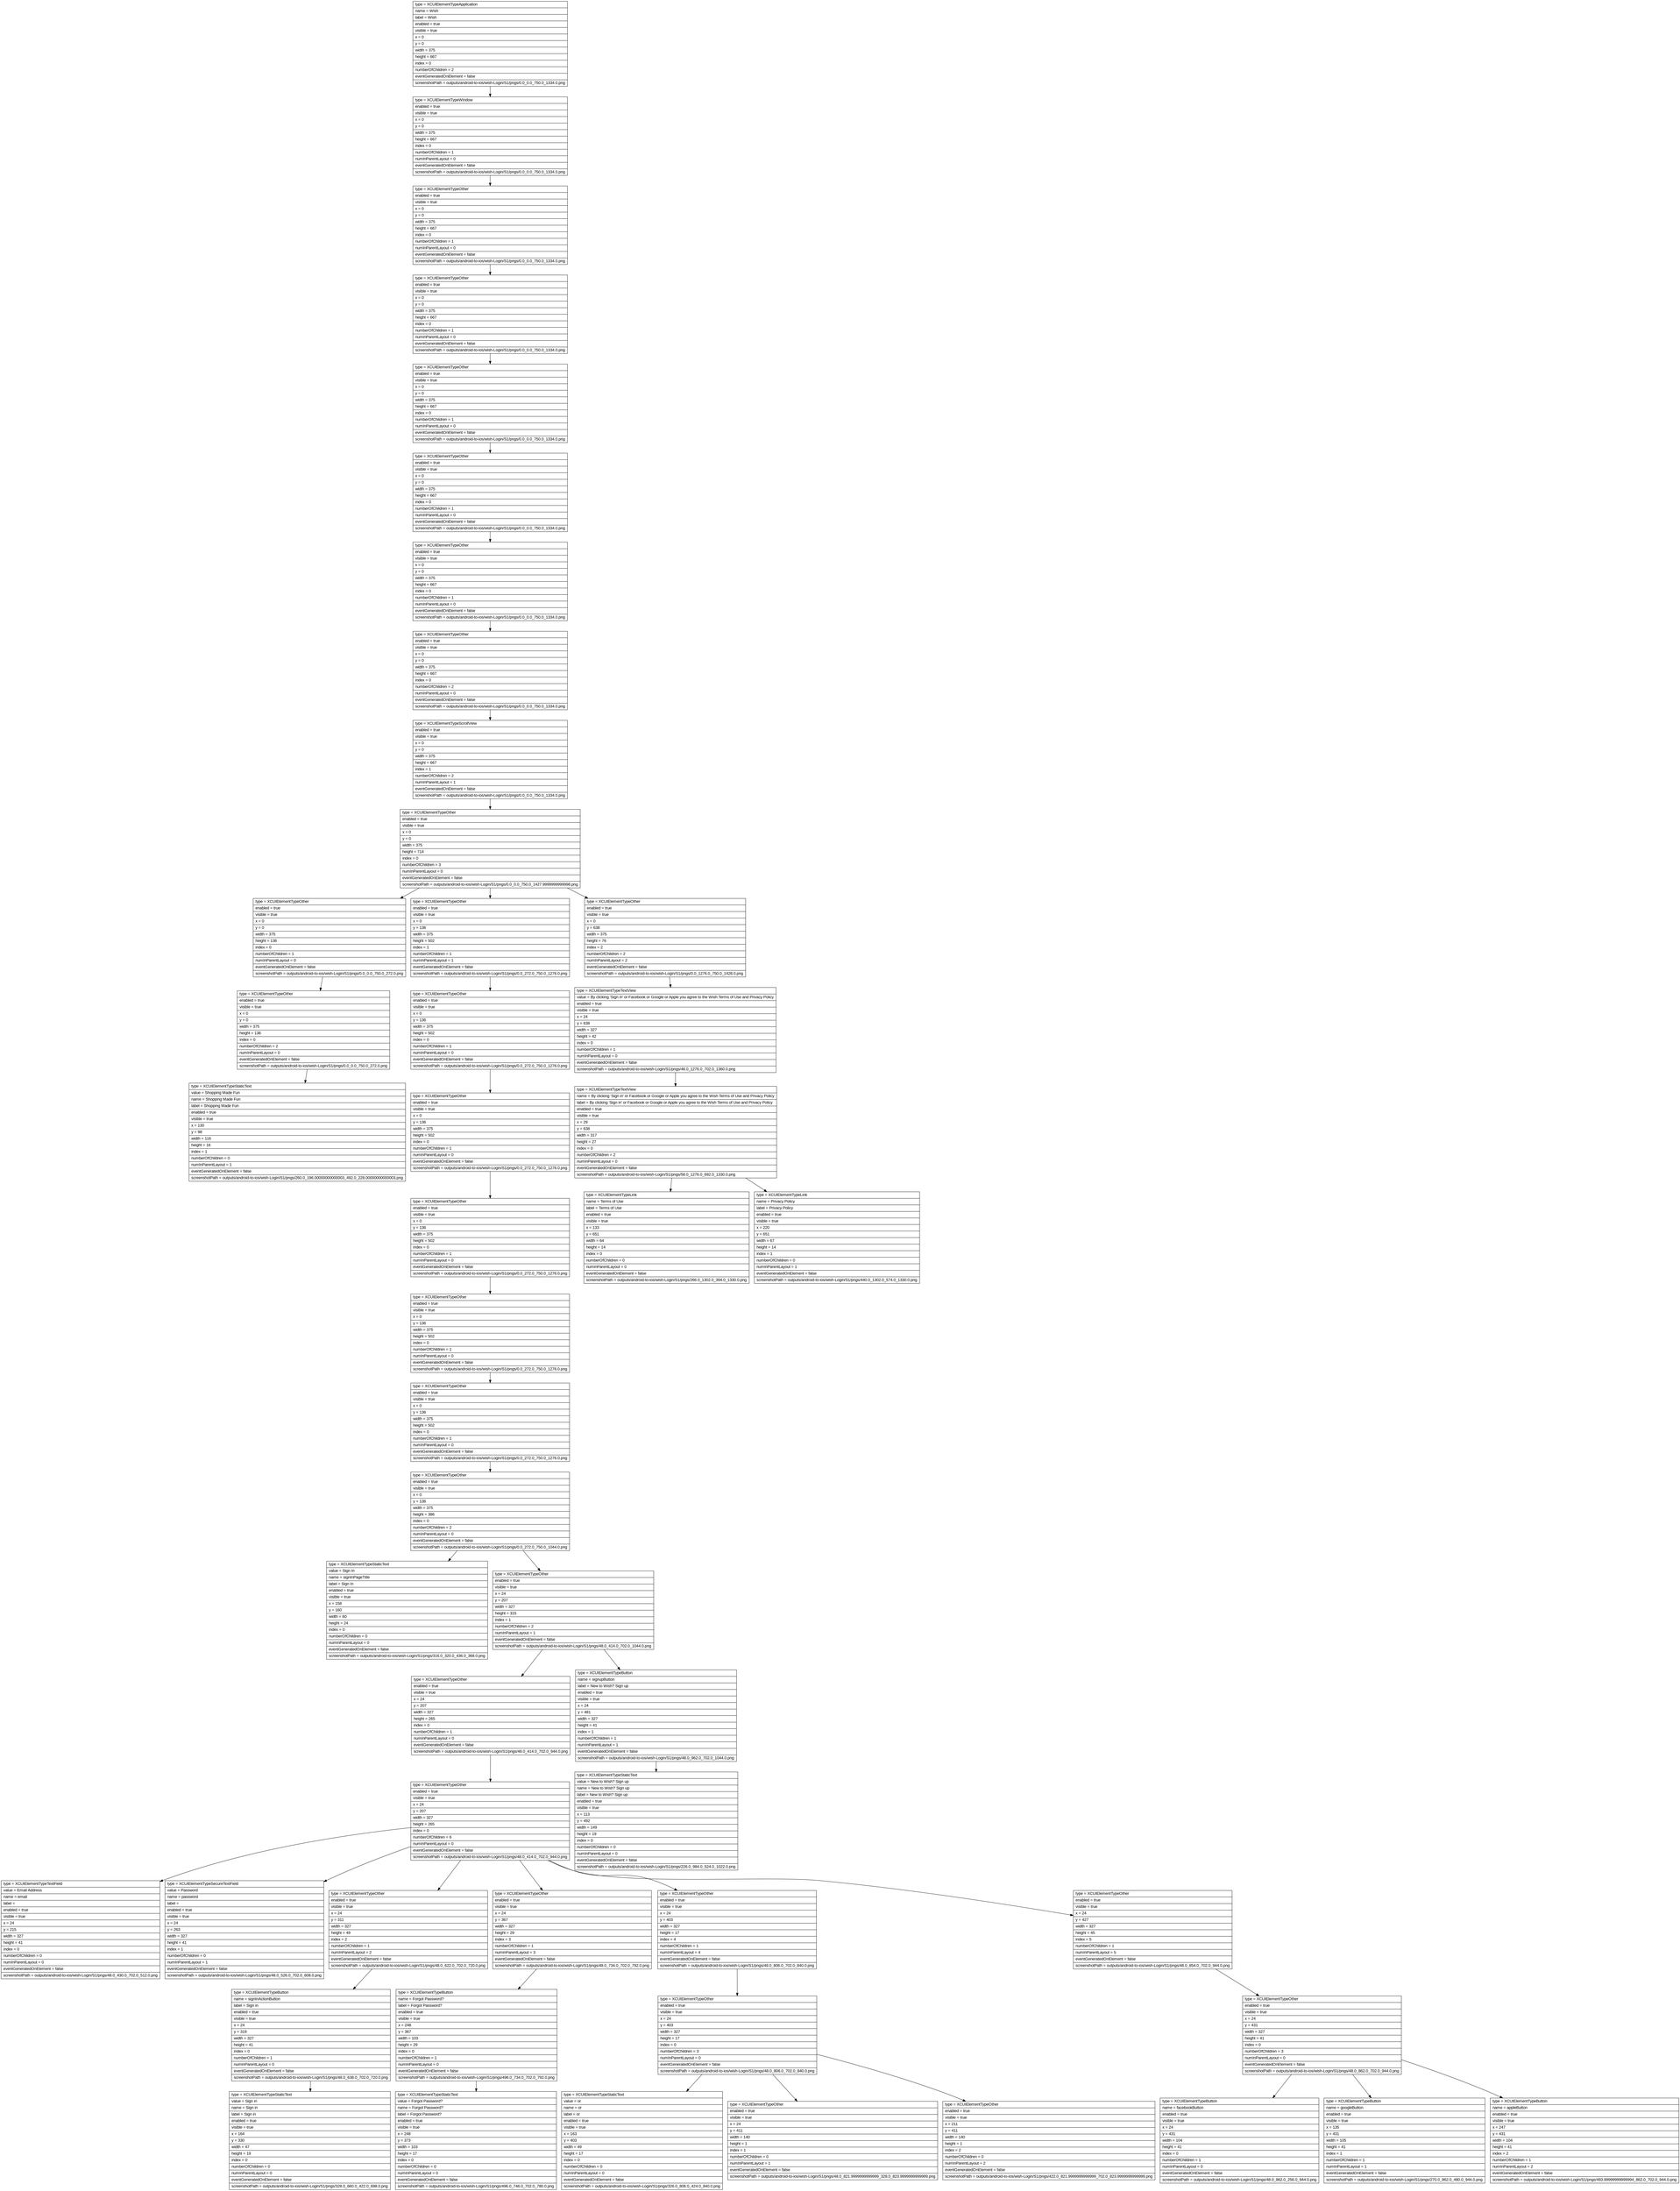 digraph Layout {

	node [shape=record fontname=Arial];

	0	[label="{type = XCUIElementTypeApplication\l|name = Wish\l|label = Wish\l|enabled = true\l|visible = true\l|x = 0\l|y = 0\l|width = 375\l|height = 667\l|index = 0\l|numberOfChildren = 2\l|eventGeneratedOnElement = false \l|screenshotPath = outputs/android-to-ios/wish-Login/S1/pngs/0.0_0.0_750.0_1334.0.png\l}"]
	1	[label="{type = XCUIElementTypeWindow\l|enabled = true\l|visible = true\l|x = 0\l|y = 0\l|width = 375\l|height = 667\l|index = 0\l|numberOfChildren = 1\l|numInParentLayout = 0\l|eventGeneratedOnElement = false \l|screenshotPath = outputs/android-to-ios/wish-Login/S1/pngs/0.0_0.0_750.0_1334.0.png\l}"]
	2	[label="{type = XCUIElementTypeOther\l|enabled = true\l|visible = true\l|x = 0\l|y = 0\l|width = 375\l|height = 667\l|index = 0\l|numberOfChildren = 1\l|numInParentLayout = 0\l|eventGeneratedOnElement = false \l|screenshotPath = outputs/android-to-ios/wish-Login/S1/pngs/0.0_0.0_750.0_1334.0.png\l}"]
	3	[label="{type = XCUIElementTypeOther\l|enabled = true\l|visible = true\l|x = 0\l|y = 0\l|width = 375\l|height = 667\l|index = 0\l|numberOfChildren = 1\l|numInParentLayout = 0\l|eventGeneratedOnElement = false \l|screenshotPath = outputs/android-to-ios/wish-Login/S1/pngs/0.0_0.0_750.0_1334.0.png\l}"]
	4	[label="{type = XCUIElementTypeOther\l|enabled = true\l|visible = true\l|x = 0\l|y = 0\l|width = 375\l|height = 667\l|index = 0\l|numberOfChildren = 1\l|numInParentLayout = 0\l|eventGeneratedOnElement = false \l|screenshotPath = outputs/android-to-ios/wish-Login/S1/pngs/0.0_0.0_750.0_1334.0.png\l}"]
	5	[label="{type = XCUIElementTypeOther\l|enabled = true\l|visible = true\l|x = 0\l|y = 0\l|width = 375\l|height = 667\l|index = 0\l|numberOfChildren = 1\l|numInParentLayout = 0\l|eventGeneratedOnElement = false \l|screenshotPath = outputs/android-to-ios/wish-Login/S1/pngs/0.0_0.0_750.0_1334.0.png\l}"]
	6	[label="{type = XCUIElementTypeOther\l|enabled = true\l|visible = true\l|x = 0\l|y = 0\l|width = 375\l|height = 667\l|index = 0\l|numberOfChildren = 1\l|numInParentLayout = 0\l|eventGeneratedOnElement = false \l|screenshotPath = outputs/android-to-ios/wish-Login/S1/pngs/0.0_0.0_750.0_1334.0.png\l}"]
	7	[label="{type = XCUIElementTypeOther\l|enabled = true\l|visible = true\l|x = 0\l|y = 0\l|width = 375\l|height = 667\l|index = 0\l|numberOfChildren = 2\l|numInParentLayout = 0\l|eventGeneratedOnElement = false \l|screenshotPath = outputs/android-to-ios/wish-Login/S1/pngs/0.0_0.0_750.0_1334.0.png\l}"]
	8	[label="{type = XCUIElementTypeScrollView\l|enabled = true\l|visible = true\l|x = 0\l|y = 0\l|width = 375\l|height = 667\l|index = 1\l|numberOfChildren = 2\l|numInParentLayout = 1\l|eventGeneratedOnElement = false \l|screenshotPath = outputs/android-to-ios/wish-Login/S1/pngs/0.0_0.0_750.0_1334.0.png\l}"]
	9	[label="{type = XCUIElementTypeOther\l|enabled = true\l|visible = true\l|x = 0\l|y = 0\l|width = 375\l|height = 714\l|index = 0\l|numberOfChildren = 3\l|numInParentLayout = 0\l|eventGeneratedOnElement = false \l|screenshotPath = outputs/android-to-ios/wish-Login/S1/pngs/0.0_0.0_750.0_1427.9999999999998.png\l}"]
	10	[label="{type = XCUIElementTypeOther\l|enabled = true\l|visible = true\l|x = 0\l|y = 0\l|width = 375\l|height = 136\l|index = 0\l|numberOfChildren = 1\l|numInParentLayout = 0\l|eventGeneratedOnElement = false \l|screenshotPath = outputs/android-to-ios/wish-Login/S1/pngs/0.0_0.0_750.0_272.0.png\l}"]
	11	[label="{type = XCUIElementTypeOther\l|enabled = true\l|visible = true\l|x = 0\l|y = 136\l|width = 375\l|height = 502\l|index = 1\l|numberOfChildren = 1\l|numInParentLayout = 1\l|eventGeneratedOnElement = false \l|screenshotPath = outputs/android-to-ios/wish-Login/S1/pngs/0.0_272.0_750.0_1276.0.png\l}"]
	12	[label="{type = XCUIElementTypeOther\l|enabled = true\l|visible = true\l|x = 0\l|y = 638\l|width = 375\l|height = 76\l|index = 2\l|numberOfChildren = 2\l|numInParentLayout = 2\l|eventGeneratedOnElement = false \l|screenshotPath = outputs/android-to-ios/wish-Login/S1/pngs/0.0_1276.0_750.0_1428.0.png\l}"]
	13	[label="{type = XCUIElementTypeOther\l|enabled = true\l|visible = true\l|x = 0\l|y = 0\l|width = 375\l|height = 136\l|index = 0\l|numberOfChildren = 2\l|numInParentLayout = 0\l|eventGeneratedOnElement = false \l|screenshotPath = outputs/android-to-ios/wish-Login/S1/pngs/0.0_0.0_750.0_272.0.png\l}"]
	14	[label="{type = XCUIElementTypeOther\l|enabled = true\l|visible = true\l|x = 0\l|y = 136\l|width = 375\l|height = 502\l|index = 0\l|numberOfChildren = 1\l|numInParentLayout = 0\l|eventGeneratedOnElement = false \l|screenshotPath = outputs/android-to-ios/wish-Login/S1/pngs/0.0_272.0_750.0_1276.0.png\l}"]
	15	[label="{type = XCUIElementTypeTextView\l|value = By clicking ‘Sign in’ or Facebook or Google or Apple you agree to the Wish Terms of Use and Privacy Policy\l|enabled = true\l|visible = true\l|x = 24\l|y = 638\l|width = 327\l|height = 42\l|index = 0\l|numberOfChildren = 1\l|numInParentLayout = 0\l|eventGeneratedOnElement = false \l|screenshotPath = outputs/android-to-ios/wish-Login/S1/pngs/48.0_1276.0_702.0_1360.0.png\l}"]
	16	[label="{type = XCUIElementTypeStaticText\l|value = Shopping Made Fun\l|name = Shopping Made Fun\l|label = Shopping Made Fun\l|enabled = true\l|visible = true\l|x = 130\l|y = 98\l|width = 116\l|height = 16\l|index = 1\l|numberOfChildren = 0\l|numInParentLayout = 1\l|eventGeneratedOnElement = false \l|screenshotPath = outputs/android-to-ios/wish-Login/S1/pngs/260.0_196.00000000000003_492.0_228.00000000000003.png\l}"]
	17	[label="{type = XCUIElementTypeOther\l|enabled = true\l|visible = true\l|x = 0\l|y = 136\l|width = 375\l|height = 502\l|index = 0\l|numberOfChildren = 1\l|numInParentLayout = 0\l|eventGeneratedOnElement = false \l|screenshotPath = outputs/android-to-ios/wish-Login/S1/pngs/0.0_272.0_750.0_1276.0.png\l}"]
	18	[label="{type = XCUIElementTypeTextView\l|name = By clicking ‘Sign in’ or Facebook or Google or Apple you agree to the Wish Terms of Use and Privacy Policy\l|label = By clicking ‘Sign in’ or Facebook or Google or Apple you agree to the Wish Terms of Use and Privacy Policy\l|enabled = true\l|visible = true\l|x = 29\l|y = 638\l|width = 317\l|height = 27\l|index = 0\l|numberOfChildren = 2\l|numInParentLayout = 0\l|eventGeneratedOnElement = false \l|screenshotPath = outputs/android-to-ios/wish-Login/S1/pngs/58.0_1276.0_692.0_1330.0.png\l}"]
	19	[label="{type = XCUIElementTypeOther\l|enabled = true\l|visible = true\l|x = 0\l|y = 136\l|width = 375\l|height = 502\l|index = 0\l|numberOfChildren = 1\l|numInParentLayout = 0\l|eventGeneratedOnElement = false \l|screenshotPath = outputs/android-to-ios/wish-Login/S1/pngs/0.0_272.0_750.0_1276.0.png\l}"]
	20	[label="{type = XCUIElementTypeLink\l|name = Terms of Use\l|label = Terms of Use\l|enabled = true\l|visible = true\l|x = 133\l|y = 651\l|width = 64\l|height = 14\l|index = 0\l|numberOfChildren = 0\l|numInParentLayout = 0\l|eventGeneratedOnElement = false \l|screenshotPath = outputs/android-to-ios/wish-Login/S1/pngs/266.0_1302.0_394.0_1330.0.png\l}"]
	21	[label="{type = XCUIElementTypeLink\l|name = Privacy Policy\l|label = Privacy Policy\l|enabled = true\l|visible = true\l|x = 220\l|y = 651\l|width = 67\l|height = 14\l|index = 1\l|numberOfChildren = 0\l|numInParentLayout = 1\l|eventGeneratedOnElement = false \l|screenshotPath = outputs/android-to-ios/wish-Login/S1/pngs/440.0_1302.0_574.0_1330.0.png\l}"]
	22	[label="{type = XCUIElementTypeOther\l|enabled = true\l|visible = true\l|x = 0\l|y = 136\l|width = 375\l|height = 502\l|index = 0\l|numberOfChildren = 1\l|numInParentLayout = 0\l|eventGeneratedOnElement = false \l|screenshotPath = outputs/android-to-ios/wish-Login/S1/pngs/0.0_272.0_750.0_1276.0.png\l}"]
	23	[label="{type = XCUIElementTypeOther\l|enabled = true\l|visible = true\l|x = 0\l|y = 136\l|width = 375\l|height = 502\l|index = 0\l|numberOfChildren = 1\l|numInParentLayout = 0\l|eventGeneratedOnElement = false \l|screenshotPath = outputs/android-to-ios/wish-Login/S1/pngs/0.0_272.0_750.0_1276.0.png\l}"]
	24	[label="{type = XCUIElementTypeOther\l|enabled = true\l|visible = true\l|x = 0\l|y = 136\l|width = 375\l|height = 386\l|index = 0\l|numberOfChildren = 2\l|numInParentLayout = 0\l|eventGeneratedOnElement = false \l|screenshotPath = outputs/android-to-ios/wish-Login/S1/pngs/0.0_272.0_750.0_1044.0.png\l}"]
	25	[label="{type = XCUIElementTypeStaticText\l|value = Sign In\l|name = signInPageTitle\l|label = Sign In\l|enabled = true\l|visible = true\l|x = 158\l|y = 160\l|width = 60\l|height = 24\l|index = 0\l|numberOfChildren = 0\l|numInParentLayout = 0\l|eventGeneratedOnElement = false \l|screenshotPath = outputs/android-to-ios/wish-Login/S1/pngs/316.0_320.0_436.0_368.0.png\l}"]
	26	[label="{type = XCUIElementTypeOther\l|enabled = true\l|visible = true\l|x = 24\l|y = 207\l|width = 327\l|height = 315\l|index = 1\l|numberOfChildren = 2\l|numInParentLayout = 1\l|eventGeneratedOnElement = false \l|screenshotPath = outputs/android-to-ios/wish-Login/S1/pngs/48.0_414.0_702.0_1044.0.png\l}"]
	27	[label="{type = XCUIElementTypeOther\l|enabled = true\l|visible = true\l|x = 24\l|y = 207\l|width = 327\l|height = 265\l|index = 0\l|numberOfChildren = 1\l|numInParentLayout = 0\l|eventGeneratedOnElement = false \l|screenshotPath = outputs/android-to-ios/wish-Login/S1/pngs/48.0_414.0_702.0_944.0.png\l}"]
	28	[label="{type = XCUIElementTypeButton\l|name = signupButton\l|label = New to Wish? Sign up\l|enabled = true\l|visible = true\l|x = 24\l|y = 481\l|width = 327\l|height = 41\l|index = 1\l|numberOfChildren = 1\l|numInParentLayout = 1\l|eventGeneratedOnElement = false \l|screenshotPath = outputs/android-to-ios/wish-Login/S1/pngs/48.0_962.0_702.0_1044.0.png\l}"]
	29	[label="{type = XCUIElementTypeOther\l|enabled = true\l|visible = true\l|x = 24\l|y = 207\l|width = 327\l|height = 265\l|index = 0\l|numberOfChildren = 6\l|numInParentLayout = 0\l|eventGeneratedOnElement = false \l|screenshotPath = outputs/android-to-ios/wish-Login/S1/pngs/48.0_414.0_702.0_944.0.png\l}"]
	30	[label="{type = XCUIElementTypeStaticText\l|value = New to Wish? Sign up\l|name = New to Wish? Sign up\l|label = New to Wish? Sign up\l|enabled = true\l|visible = true\l|x = 113\l|y = 492\l|width = 149\l|height = 19\l|index = 0\l|numberOfChildren = 0\l|numInParentLayout = 0\l|eventGeneratedOnElement = false \l|screenshotPath = outputs/android-to-ios/wish-Login/S1/pngs/226.0_984.0_524.0_1022.0.png\l}"]
	31	[label="{type = XCUIElementTypeTextField\l|value = Email Address\l|name = email\l|label = \l|enabled = true\l|visible = true\l|x = 24\l|y = 215\l|width = 327\l|height = 41\l|index = 0\l|numberOfChildren = 0\l|numInParentLayout = 0\l|eventGeneratedOnElement = false \l|screenshotPath = outputs/android-to-ios/wish-Login/S1/pngs/48.0_430.0_702.0_512.0.png\l}"]
	32	[label="{type = XCUIElementTypeSecureTextField\l|value = Password\l|name = password\l|label = \l|enabled = true\l|visible = true\l|x = 24\l|y = 263\l|width = 327\l|height = 41\l|index = 1\l|numberOfChildren = 0\l|numInParentLayout = 1\l|eventGeneratedOnElement = false \l|screenshotPath = outputs/android-to-ios/wish-Login/S1/pngs/48.0_526.0_702.0_608.0.png\l}"]
	33	[label="{type = XCUIElementTypeOther\l|enabled = true\l|visible = true\l|x = 24\l|y = 311\l|width = 327\l|height = 49\l|index = 2\l|numberOfChildren = 1\l|numInParentLayout = 2\l|eventGeneratedOnElement = false \l|screenshotPath = outputs/android-to-ios/wish-Login/S1/pngs/48.0_622.0_702.0_720.0.png\l}"]
	34	[label="{type = XCUIElementTypeOther\l|enabled = true\l|visible = true\l|x = 24\l|y = 367\l|width = 327\l|height = 29\l|index = 3\l|numberOfChildren = 1\l|numInParentLayout = 3\l|eventGeneratedOnElement = false \l|screenshotPath = outputs/android-to-ios/wish-Login/S1/pngs/48.0_734.0_702.0_792.0.png\l}"]
	35	[label="{type = XCUIElementTypeOther\l|enabled = true\l|visible = true\l|x = 24\l|y = 403\l|width = 327\l|height = 17\l|index = 4\l|numberOfChildren = 1\l|numInParentLayout = 4\l|eventGeneratedOnElement = false \l|screenshotPath = outputs/android-to-ios/wish-Login/S1/pngs/48.0_806.0_702.0_840.0.png\l}"]
	36	[label="{type = XCUIElementTypeOther\l|enabled = true\l|visible = true\l|x = 24\l|y = 427\l|width = 327\l|height = 45\l|index = 5\l|numberOfChildren = 1\l|numInParentLayout = 5\l|eventGeneratedOnElement = false \l|screenshotPath = outputs/android-to-ios/wish-Login/S1/pngs/48.0_854.0_702.0_944.0.png\l}"]
	37	[label="{type = XCUIElementTypeButton\l|name = signInActionButton\l|label = Sign in\l|enabled = true\l|visible = true\l|x = 24\l|y = 319\l|width = 327\l|height = 41\l|index = 0\l|numberOfChildren = 1\l|numInParentLayout = 0\l|eventGeneratedOnElement = false \l|screenshotPath = outputs/android-to-ios/wish-Login/S1/pngs/48.0_638.0_702.0_720.0.png\l}"]
	38	[label="{type = XCUIElementTypeButton\l|name = Forgot Password?\l|label = Forgot Password?\l|enabled = true\l|visible = true\l|x = 248\l|y = 367\l|width = 103\l|height = 29\l|index = 0\l|numberOfChildren = 1\l|numInParentLayout = 0\l|eventGeneratedOnElement = false \l|screenshotPath = outputs/android-to-ios/wish-Login/S1/pngs/496.0_734.0_702.0_792.0.png\l}"]
	39	[label="{type = XCUIElementTypeOther\l|enabled = true\l|visible = true\l|x = 24\l|y = 403\l|width = 327\l|height = 17\l|index = 0\l|numberOfChildren = 3\l|numInParentLayout = 0\l|eventGeneratedOnElement = false \l|screenshotPath = outputs/android-to-ios/wish-Login/S1/pngs/48.0_806.0_702.0_840.0.png\l}"]
	40	[label="{type = XCUIElementTypeOther\l|enabled = true\l|visible = true\l|x = 24\l|y = 431\l|width = 327\l|height = 41\l|index = 0\l|numberOfChildren = 3\l|numInParentLayout = 0\l|eventGeneratedOnElement = false \l|screenshotPath = outputs/android-to-ios/wish-Login/S1/pngs/48.0_862.0_702.0_944.0.png\l}"]
	41	[label="{type = XCUIElementTypeStaticText\l|value = Sign in\l|name = Sign in\l|label = Sign in\l|enabled = true\l|visible = true\l|x = 164\l|y = 330\l|width = 47\l|height = 19\l|index = 0\l|numberOfChildren = 0\l|numInParentLayout = 0\l|eventGeneratedOnElement = false \l|screenshotPath = outputs/android-to-ios/wish-Login/S1/pngs/328.0_660.0_422.0_698.0.png\l}"]
	42	[label="{type = XCUIElementTypeStaticText\l|value = Forgot Password?\l|name = Forgot Password?\l|label = Forgot Password?\l|enabled = true\l|visible = true\l|x = 248\l|y = 373\l|width = 103\l|height = 17\l|index = 0\l|numberOfChildren = 0\l|numInParentLayout = 0\l|eventGeneratedOnElement = false \l|screenshotPath = outputs/android-to-ios/wish-Login/S1/pngs/496.0_746.0_702.0_780.0.png\l}"]
	43	[label="{type = XCUIElementTypeStaticText\l|value = or\l|name = or\l|label = or\l|enabled = true\l|visible = true\l|x = 163\l|y = 403\l|width = 49\l|height = 17\l|index = 0\l|numberOfChildren = 0\l|numInParentLayout = 0\l|eventGeneratedOnElement = false \l|screenshotPath = outputs/android-to-ios/wish-Login/S1/pngs/326.0_806.0_424.0_840.0.png\l}"]
	44	[label="{type = XCUIElementTypeOther\l|enabled = true\l|visible = true\l|x = 24\l|y = 411\l|width = 140\l|height = 1\l|index = 1\l|numberOfChildren = 0\l|numInParentLayout = 1\l|eventGeneratedOnElement = false \l|screenshotPath = outputs/android-to-ios/wish-Login/S1/pngs/48.0_821.9999999999999_328.0_823.9999999999999.png\l}"]
	45	[label="{type = XCUIElementTypeOther\l|enabled = true\l|visible = true\l|x = 211\l|y = 411\l|width = 140\l|height = 1\l|index = 2\l|numberOfChildren = 0\l|numInParentLayout = 2\l|eventGeneratedOnElement = false \l|screenshotPath = outputs/android-to-ios/wish-Login/S1/pngs/422.0_821.9999999999999_702.0_823.9999999999999.png\l}"]
	46	[label="{type = XCUIElementTypeButton\l|name = facebookButton\l|enabled = true\l|visible = true\l|x = 24\l|y = 431\l|width = 104\l|height = 41\l|index = 0\l|numberOfChildren = 1\l|numInParentLayout = 0\l|eventGeneratedOnElement = false \l|screenshotPath = outputs/android-to-ios/wish-Login/S1/pngs/48.0_862.0_256.0_944.0.png\l}"]
	47	[label="{type = XCUIElementTypeButton\l|name = googleButton\l|enabled = true\l|visible = true\l|x = 135\l|y = 431\l|width = 105\l|height = 41\l|index = 1\l|numberOfChildren = 1\l|numInParentLayout = 1\l|eventGeneratedOnElement = false \l|screenshotPath = outputs/android-to-ios/wish-Login/S1/pngs/270.0_862.0_480.0_944.0.png\l}"]
	48	[label="{type = XCUIElementTypeButton\l|name = appleButton\l|enabled = true\l|visible = true\l|x = 247\l|y = 431\l|width = 104\l|height = 41\l|index = 2\l|numberOfChildren = 1\l|numInParentLayout = 2\l|eventGeneratedOnElement = false \l|screenshotPath = outputs/android-to-ios/wish-Login/S1/pngs/493.99999999999994_862.0_702.0_944.0.png\l}"]


	0 -> 1
	1 -> 2
	2 -> 3
	3 -> 4
	4 -> 5
	5 -> 6
	6 -> 7
	7 -> 8
	8 -> 9
	9 -> 10
	9 -> 11
	9 -> 12
	10 -> 13
	11 -> 14
	12 -> 15
	13 -> 16
	14 -> 17
	15 -> 18
	17 -> 19
	18 -> 20
	18 -> 21
	19 -> 22
	22 -> 23
	23 -> 24
	24 -> 25
	24 -> 26
	26 -> 27
	26 -> 28
	27 -> 29
	28 -> 30
	29 -> 31
	29 -> 32
	29 -> 33
	29 -> 34
	29 -> 35
	29 -> 36
	33 -> 37
	34 -> 38
	35 -> 39
	36 -> 40
	37 -> 41
	38 -> 42
	39 -> 43
	39 -> 44
	39 -> 45
	40 -> 46
	40 -> 47
	40 -> 48


}